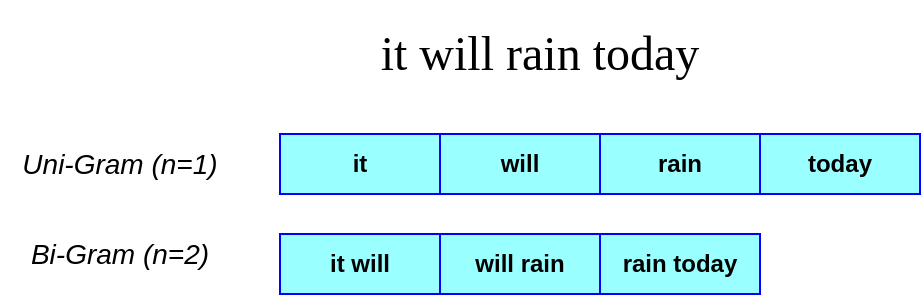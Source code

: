 <mxfile version="13.9.9" type="device"><diagram id="JLw3RN0eEmFZxrWTGHfn" name="Page-1"><mxGraphModel dx="544" dy="473" grid="1" gridSize="10" guides="1" tooltips="1" connect="1" arrows="1" fold="1" page="1" pageScale="1" pageWidth="850" pageHeight="1100" math="0" shadow="0"><root><mxCell id="0"/><mxCell id="1" parent="0"/><mxCell id="zMxMMLl4qJ21H-gAuQk--18" value="" style="group" vertex="1" connectable="0" parent="1"><mxGeometry x="20" y="180" width="460" height="130" as="geometry"/></mxCell><mxCell id="zMxMMLl4qJ21H-gAuQk--1" value="&lt;p&gt;&lt;font style=&quot;font-size: 24px&quot; face=&quot;Comic Sans MS&quot;&gt;it will rain today&lt;/font&gt;&lt;/p&gt;" style="text;html=1;strokeColor=none;fillColor=none;align=center;verticalAlign=middle;whiteSpace=wrap;rounded=0;" vertex="1" parent="zMxMMLl4qJ21H-gAuQk--18"><mxGeometry x="160" width="220" height="20" as="geometry"/></mxCell><mxCell id="zMxMMLl4qJ21H-gAuQk--6" value="&lt;font style=&quot;font-size: 14px&quot;&gt;&lt;i&gt;Uni-Gram (n=1)&lt;/i&gt;&lt;/font&gt;" style="text;html=1;strokeColor=none;fillColor=none;align=center;verticalAlign=middle;whiteSpace=wrap;rounded=0;" vertex="1" parent="zMxMMLl4qJ21H-gAuQk--18"><mxGeometry y="55" width="120" height="20" as="geometry"/></mxCell><mxCell id="zMxMMLl4qJ21H-gAuQk--8" value="&lt;b&gt;it&lt;/b&gt;" style="rounded=0;whiteSpace=wrap;html=1;strokeColor=#0000FF;fillColor=#99FFFF;" vertex="1" parent="zMxMMLl4qJ21H-gAuQk--18"><mxGeometry x="140" y="50" width="80" height="30" as="geometry"/></mxCell><mxCell id="zMxMMLl4qJ21H-gAuQk--9" value="&lt;b&gt;will&lt;/b&gt;" style="rounded=0;whiteSpace=wrap;html=1;strokeColor=#0000FF;fillColor=#99FFFF;" vertex="1" parent="zMxMMLl4qJ21H-gAuQk--18"><mxGeometry x="220" y="50" width="80" height="30" as="geometry"/></mxCell><mxCell id="zMxMMLl4qJ21H-gAuQk--10" value="&lt;b&gt;rain&lt;/b&gt;" style="rounded=0;whiteSpace=wrap;html=1;strokeColor=#0000FF;fillColor=#99FFFF;" vertex="1" parent="zMxMMLl4qJ21H-gAuQk--18"><mxGeometry x="300" y="50" width="80" height="30" as="geometry"/></mxCell><mxCell id="zMxMMLl4qJ21H-gAuQk--11" value="&lt;b&gt;today&lt;/b&gt;" style="rounded=0;whiteSpace=wrap;html=1;strokeColor=#0000FF;fillColor=#99FFFF;" vertex="1" parent="zMxMMLl4qJ21H-gAuQk--18"><mxGeometry x="380" y="50" width="80" height="30" as="geometry"/></mxCell><mxCell id="zMxMMLl4qJ21H-gAuQk--12" value="&lt;font style=&quot;font-size: 14px&quot;&gt;&lt;i&gt;Bi-Gram (n=2)&lt;/i&gt;&lt;/font&gt;" style="text;html=1;strokeColor=none;fillColor=none;align=center;verticalAlign=middle;whiteSpace=wrap;rounded=0;" vertex="1" parent="zMxMMLl4qJ21H-gAuQk--18"><mxGeometry y="100" width="120" height="20" as="geometry"/></mxCell><mxCell id="zMxMMLl4qJ21H-gAuQk--14" value="&lt;b&gt;it will&lt;/b&gt;" style="rounded=0;whiteSpace=wrap;html=1;strokeColor=#0000FF;fillColor=#99FFFF;" vertex="1" parent="zMxMMLl4qJ21H-gAuQk--18"><mxGeometry x="140" y="100" width="80" height="30" as="geometry"/></mxCell><mxCell id="zMxMMLl4qJ21H-gAuQk--15" value="&lt;b&gt;will rain&lt;/b&gt;" style="rounded=0;whiteSpace=wrap;html=1;strokeColor=#0000FF;fillColor=#99FFFF;" vertex="1" parent="zMxMMLl4qJ21H-gAuQk--18"><mxGeometry x="220" y="100" width="80" height="30" as="geometry"/></mxCell><mxCell id="zMxMMLl4qJ21H-gAuQk--16" value="&lt;b&gt;rain today&lt;/b&gt;" style="rounded=0;whiteSpace=wrap;html=1;strokeColor=#0000FF;fillColor=#99FFFF;" vertex="1" parent="zMxMMLl4qJ21H-gAuQk--18"><mxGeometry x="300" y="100" width="80" height="30" as="geometry"/></mxCell></root></mxGraphModel></diagram></mxfile>